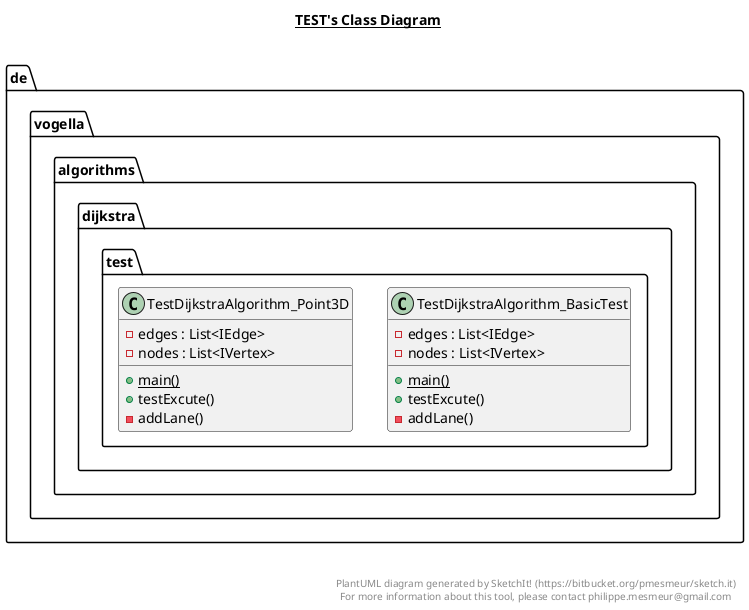 @startuml

title __TEST's Class Diagram__\n

  namespace de.vogella.algorithms.dijkstra.test {
    class de.vogella.algorithms.dijkstra.test.TestDijkstraAlgorithm_BasicTest {
        - edges : List<IEdge>
        - nodes : List<IVertex>
        {static} + main()
        + testExcute()
        - addLane()
    }
  }
  

  namespace de.vogella.algorithms.dijkstra.test {
    class de.vogella.algorithms.dijkstra.test.TestDijkstraAlgorithm_Point3D {
        - edges : List<IEdge>
        - nodes : List<IVertex>
        {static} + main()
        + testExcute()
        - addLane()
    }
  }
  



right footer


PlantUML diagram generated by SketchIt! (https://bitbucket.org/pmesmeur/sketch.it)
For more information about this tool, please contact philippe.mesmeur@gmail.com
endfooter

@enduml
